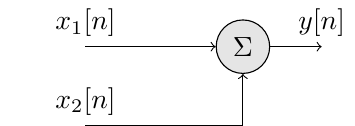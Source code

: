 \documentclass{standalone}
\usepackage{tikz}
\usetikzlibrary{calc}
\usetikzlibrary{positioning}
\usetikzlibrary{shapes,arrows,decorations.pathreplacing,decorations.markings}
\tikzstyle{block} = [draw, fill=gray!20, rectangle]
\tikzstyle{sum} = [draw, fill=gray!20, circle, node distance=1cm]
\tikzstyle{input} = [coordinate]
\tikzstyle{output} = [coordinate]
\tikzstyle{pinstyle} = [pin edge={to-,thin,black}]
\usepackage{pgfplots}
 \pgfplotsset{compat=1.13}
 \usepackage{transparent}

\begin{document}
  \tikzstyle{block} = [draw, fill=gray!20, rectangle, 
    minimum height=2em, minimum width=2em]
  \tikzstyle{sum} = [draw, fill=gray!20, circle, node distance=1cm]
  \tikzstyle{input} = [coordinate]
  \tikzstyle{output} = [coordinate]
  \tikzstyle{pinstyle} = [pin edge={to-,thin,black}]
  
  \begin{tikzpicture}[auto]
    \node [input, name=input1] at (0,0) {};
    \node [input, name=input2] at (0,-1) {};
    \node [sum] at (2,0) (sum1) {$\Sigma$};
    \node [output, right of=sum1] (output) {};
    
    \draw [->] (input1) -- node[pos=0] {$x_1[n]$} (sum1);
    \draw [->] (input2) -| node[pos=0] {$x_2[n]$} (sum1);
    \draw [->] (sum1) -- node[pos=1] {$y[n]$} (output);
  \end{tikzpicture}  
\end{document}
